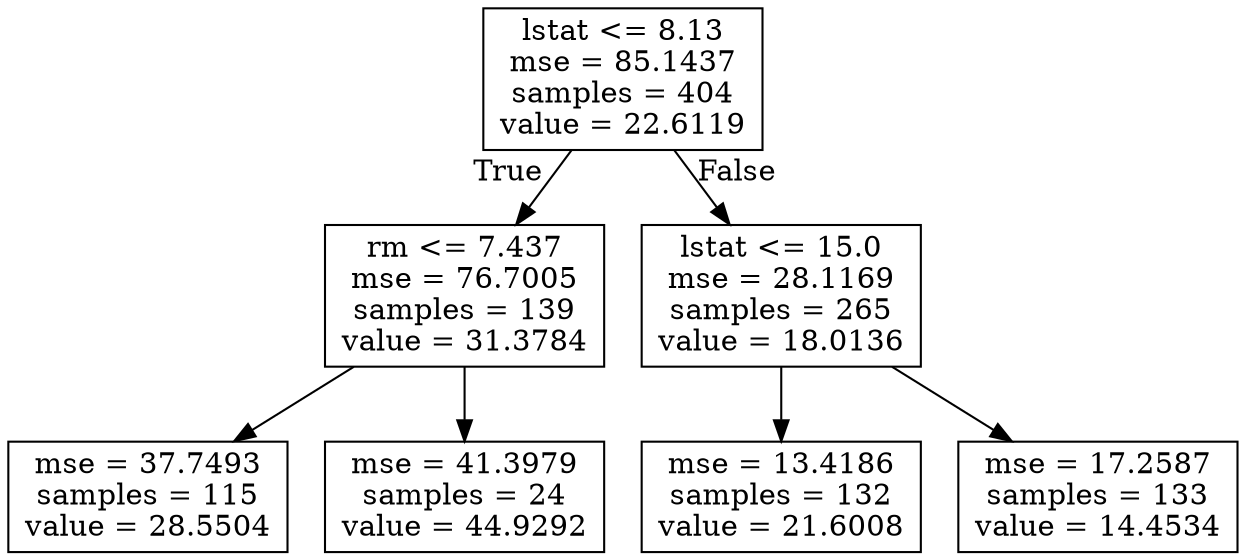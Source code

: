 digraph Tree {
node [shape=box] ;
0 [label="lstat <= 8.13\nmse = 85.1437\nsamples = 404\nvalue = 22.6119"] ;
1 [label="rm <= 7.437\nmse = 76.7005\nsamples = 139\nvalue = 31.3784"] ;
0 -> 1 [labeldistance=2.5, labelangle=45, headlabel="True"] ;
2 [label="mse = 37.7493\nsamples = 115\nvalue = 28.5504"] ;
1 -> 2 ;
3 [label="mse = 41.3979\nsamples = 24\nvalue = 44.9292"] ;
1 -> 3 ;
4 [label="lstat <= 15.0\nmse = 28.1169\nsamples = 265\nvalue = 18.0136"] ;
0 -> 4 [labeldistance=2.5, labelangle=-45, headlabel="False"] ;
5 [label="mse = 13.4186\nsamples = 132\nvalue = 21.6008"] ;
4 -> 5 ;
6 [label="mse = 17.2587\nsamples = 133\nvalue = 14.4534"] ;
4 -> 6 ;
}